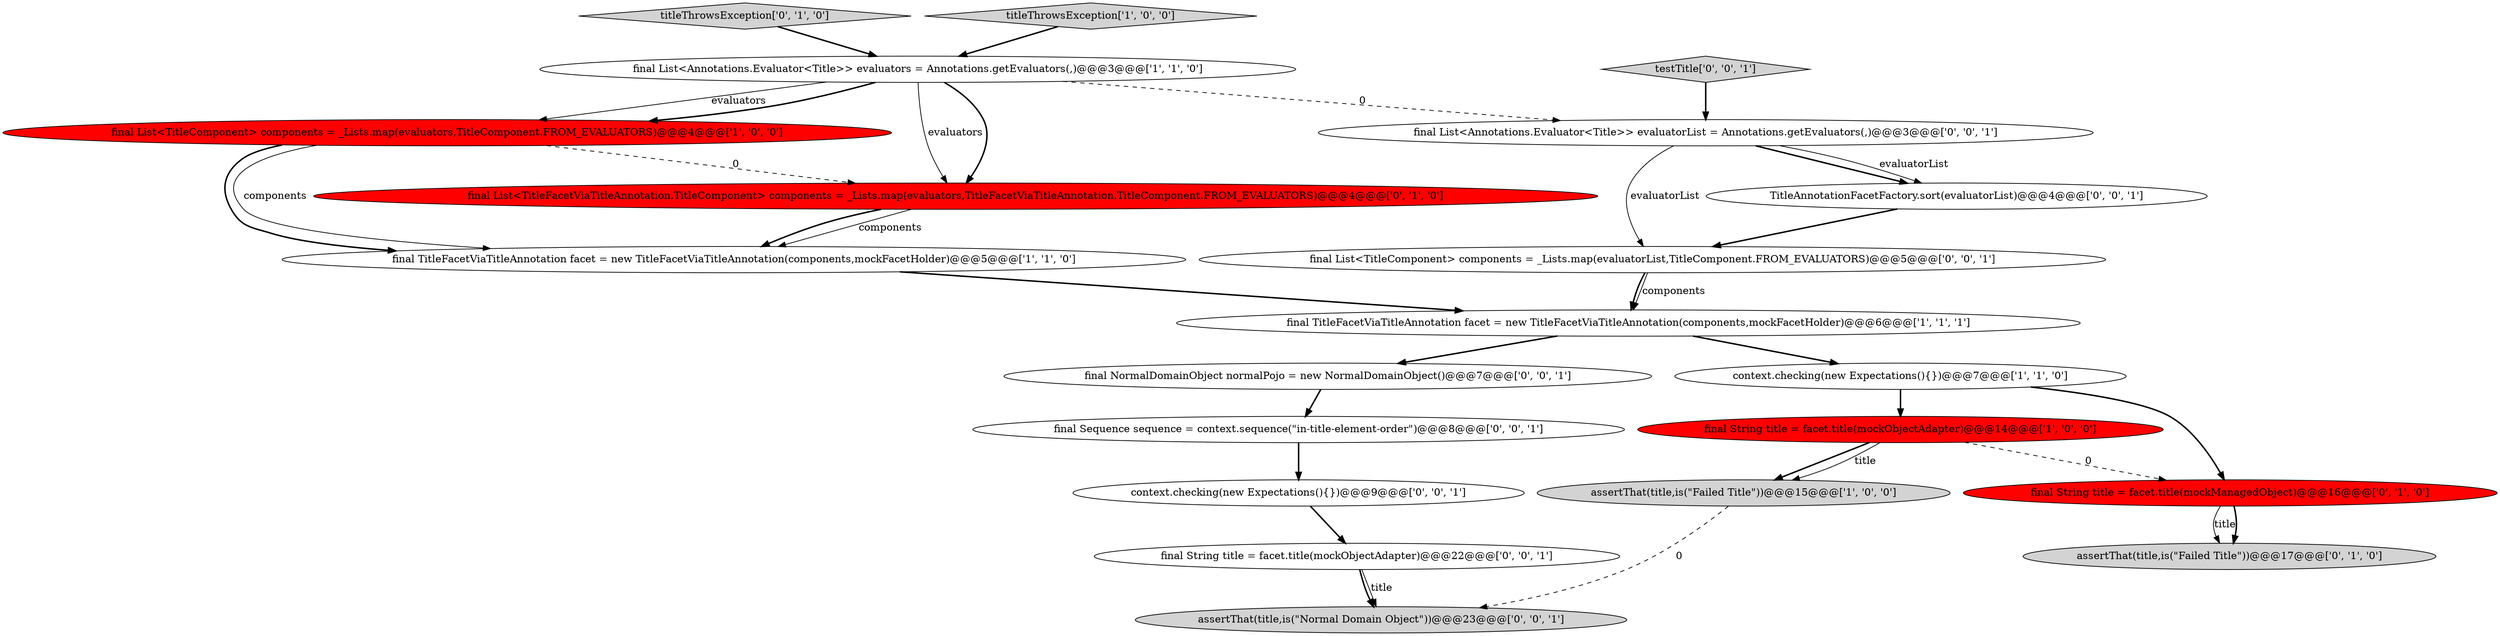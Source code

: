 digraph {
5 [style = filled, label = "final TitleFacetViaTitleAnnotation facet = new TitleFacetViaTitleAnnotation(components,mockFacetHolder)@@@6@@@['1', '1', '1']", fillcolor = white, shape = ellipse image = "AAA0AAABBB1BBB"];
18 [style = filled, label = "final NormalDomainObject normalPojo = new NormalDomainObject()@@@7@@@['0', '0', '1']", fillcolor = white, shape = ellipse image = "AAA0AAABBB3BBB"];
1 [style = filled, label = "context.checking(new Expectations(){})@@@7@@@['1', '1', '0']", fillcolor = white, shape = ellipse image = "AAA0AAABBB1BBB"];
15 [style = filled, label = "context.checking(new Expectations(){})@@@9@@@['0', '0', '1']", fillcolor = white, shape = ellipse image = "AAA0AAABBB3BBB"];
17 [style = filled, label = "TitleAnnotationFacetFactory.sort(evaluatorList)@@@4@@@['0', '0', '1']", fillcolor = white, shape = ellipse image = "AAA0AAABBB3BBB"];
20 [style = filled, label = "final String title = facet.title(mockObjectAdapter)@@@22@@@['0', '0', '1']", fillcolor = white, shape = ellipse image = "AAA0AAABBB3BBB"];
14 [style = filled, label = "final List<TitleComponent> components = _Lists.map(evaluatorList,TitleComponent.FROM_EVALUATORS)@@@5@@@['0', '0', '1']", fillcolor = white, shape = ellipse image = "AAA0AAABBB3BBB"];
8 [style = filled, label = "titleThrowsException['0', '1', '0']", fillcolor = lightgray, shape = diamond image = "AAA0AAABBB2BBB"];
12 [style = filled, label = "final List<Annotations.Evaluator<Title>> evaluatorList = Annotations.getEvaluators(,)@@@3@@@['0', '0', '1']", fillcolor = white, shape = ellipse image = "AAA0AAABBB3BBB"];
2 [style = filled, label = "titleThrowsException['1', '0', '0']", fillcolor = lightgray, shape = diamond image = "AAA0AAABBB1BBB"];
9 [style = filled, label = "final String title = facet.title(mockManagedObject)@@@16@@@['0', '1', '0']", fillcolor = red, shape = ellipse image = "AAA1AAABBB2BBB"];
7 [style = filled, label = "final String title = facet.title(mockObjectAdapter)@@@14@@@['1', '0', '0']", fillcolor = red, shape = ellipse image = "AAA1AAABBB1BBB"];
6 [style = filled, label = "final List<TitleComponent> components = _Lists.map(evaluators,TitleComponent.FROM_EVALUATORS)@@@4@@@['1', '0', '0']", fillcolor = red, shape = ellipse image = "AAA1AAABBB1BBB"];
13 [style = filled, label = "final Sequence sequence = context.sequence(\"in-title-element-order\")@@@8@@@['0', '0', '1']", fillcolor = white, shape = ellipse image = "AAA0AAABBB3BBB"];
4 [style = filled, label = "final List<Annotations.Evaluator<Title>> evaluators = Annotations.getEvaluators(,)@@@3@@@['1', '1', '0']", fillcolor = white, shape = ellipse image = "AAA0AAABBB1BBB"];
19 [style = filled, label = "testTitle['0', '0', '1']", fillcolor = lightgray, shape = diamond image = "AAA0AAABBB3BBB"];
16 [style = filled, label = "assertThat(title,is(\"Normal Domain Object\"))@@@23@@@['0', '0', '1']", fillcolor = lightgray, shape = ellipse image = "AAA0AAABBB3BBB"];
11 [style = filled, label = "final List<TitleFacetViaTitleAnnotation.TitleComponent> components = _Lists.map(evaluators,TitleFacetViaTitleAnnotation.TitleComponent.FROM_EVALUATORS)@@@4@@@['0', '1', '0']", fillcolor = red, shape = ellipse image = "AAA1AAABBB2BBB"];
10 [style = filled, label = "assertThat(title,is(\"Failed Title\"))@@@17@@@['0', '1', '0']", fillcolor = lightgray, shape = ellipse image = "AAA0AAABBB2BBB"];
3 [style = filled, label = "assertThat(title,is(\"Failed Title\"))@@@15@@@['1', '0', '0']", fillcolor = lightgray, shape = ellipse image = "AAA0AAABBB1BBB"];
0 [style = filled, label = "final TitleFacetViaTitleAnnotation facet = new TitleFacetViaTitleAnnotation(components,mockFacetHolder)@@@5@@@['1', '1', '0']", fillcolor = white, shape = ellipse image = "AAA0AAABBB1BBB"];
19->12 [style = bold, label=""];
4->6 [style = solid, label="evaluators"];
4->6 [style = bold, label=""];
6->0 [style = solid, label="components"];
12->17 [style = bold, label=""];
9->10 [style = solid, label="title"];
6->11 [style = dashed, label="0"];
12->17 [style = solid, label="evaluatorList"];
6->0 [style = bold, label=""];
5->18 [style = bold, label=""];
9->10 [style = bold, label=""];
2->4 [style = bold, label=""];
1->7 [style = bold, label=""];
4->11 [style = solid, label="evaluators"];
7->3 [style = bold, label=""];
1->9 [style = bold, label=""];
12->14 [style = solid, label="evaluatorList"];
4->12 [style = dashed, label="0"];
5->1 [style = bold, label=""];
20->16 [style = solid, label="title"];
11->0 [style = bold, label=""];
20->16 [style = bold, label=""];
17->14 [style = bold, label=""];
7->9 [style = dashed, label="0"];
7->3 [style = solid, label="title"];
15->20 [style = bold, label=""];
18->13 [style = bold, label=""];
14->5 [style = solid, label="components"];
13->15 [style = bold, label=""];
11->0 [style = solid, label="components"];
8->4 [style = bold, label=""];
4->11 [style = bold, label=""];
3->16 [style = dashed, label="0"];
0->5 [style = bold, label=""];
14->5 [style = bold, label=""];
}
